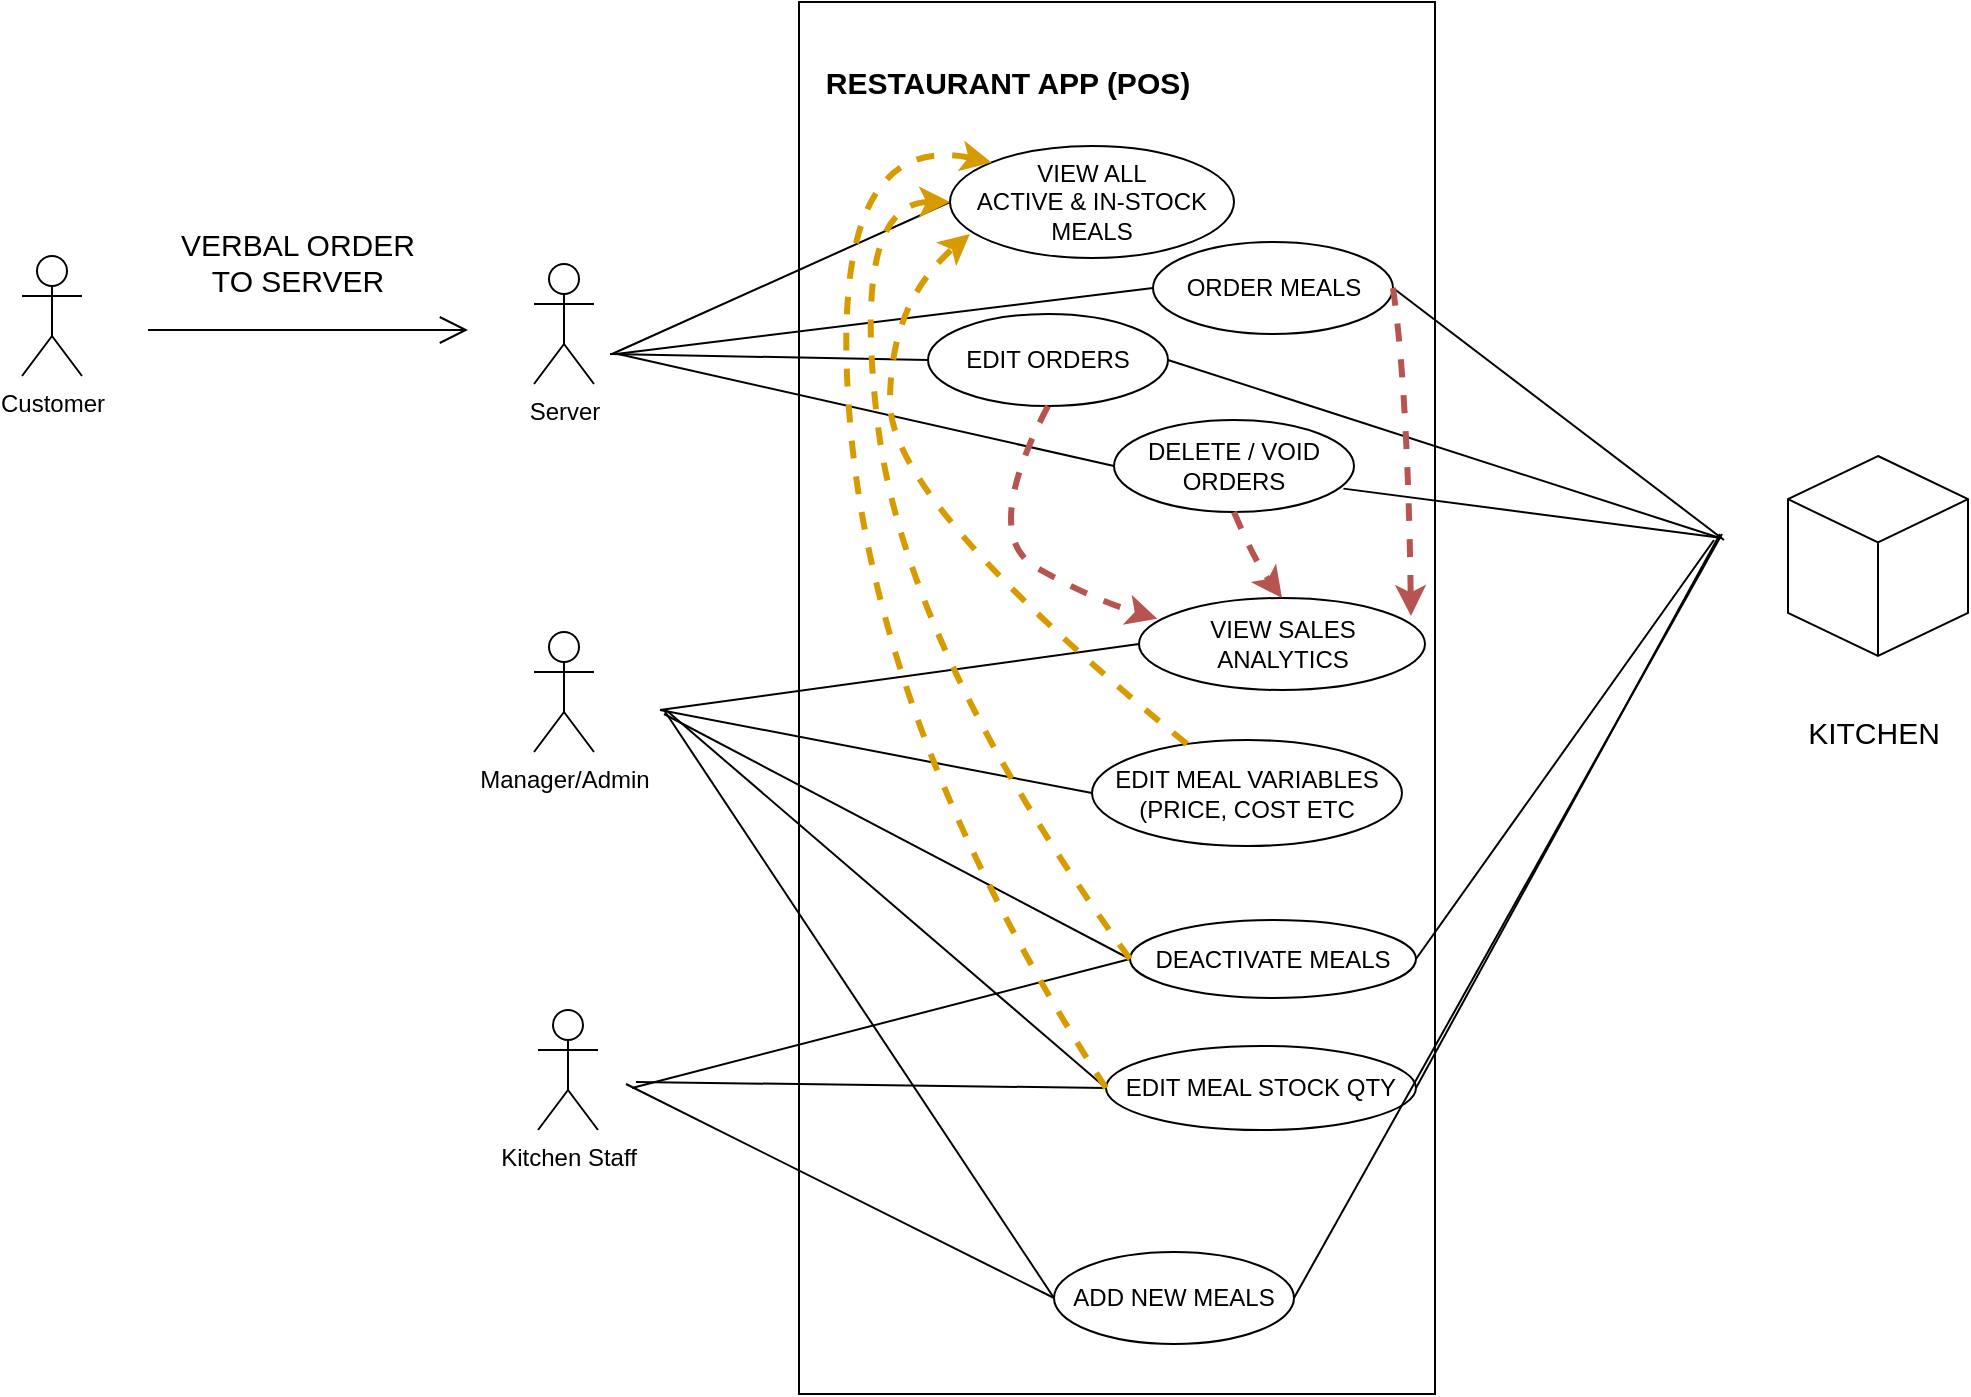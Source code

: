 <mxfile version="13.9.6" type="github">
  <diagram id="jMXvhR3mQ0N-Q9TLe7rR" name="Page-1">
    <mxGraphModel dx="1460" dy="654" grid="0" gridSize="10" guides="1" tooltips="1" connect="1" arrows="1" fold="1" page="0" pageScale="1" pageWidth="827" pageHeight="1169" math="0" shadow="0">
      <root>
        <mxCell id="0" />
        <mxCell id="1" parent="0" />
        <mxCell id="jPe0aafQRGD7vMAdwXYg-1" value="Server" style="shape=umlActor;verticalLabelPosition=bottom;verticalAlign=top;html=1;outlineConnect=0;" vertex="1" parent="1">
          <mxGeometry x="238" y="197" width="30" height="60" as="geometry" />
        </mxCell>
        <mxCell id="jPe0aafQRGD7vMAdwXYg-2" value="Customer" style="shape=umlActor;verticalLabelPosition=bottom;verticalAlign=top;html=1;outlineConnect=0;" vertex="1" parent="1">
          <mxGeometry x="-18" y="193" width="30" height="60" as="geometry" />
        </mxCell>
        <mxCell id="jPe0aafQRGD7vMAdwXYg-6" value="Manager/Admin" style="shape=umlActor;verticalLabelPosition=bottom;verticalAlign=top;html=1;outlineConnect=0;" vertex="1" parent="1">
          <mxGeometry x="238" y="381" width="30" height="60" as="geometry" />
        </mxCell>
        <mxCell id="jPe0aafQRGD7vMAdwXYg-7" value="Kitchen Staff" style="shape=umlActor;verticalLabelPosition=bottom;verticalAlign=top;html=1;outlineConnect=0;" vertex="1" parent="1">
          <mxGeometry x="240" y="570" width="30" height="60" as="geometry" />
        </mxCell>
        <mxCell id="jPe0aafQRGD7vMAdwXYg-8" value="" style="html=1;whiteSpace=wrap;shape=isoCube2;backgroundOutline=1;isoAngle=15;" vertex="1" parent="1">
          <mxGeometry x="865" y="293" width="90" height="100" as="geometry" />
        </mxCell>
        <mxCell id="jPe0aafQRGD7vMAdwXYg-9" value="&lt;font style=&quot;font-size: 15px&quot;&gt;KITCHEN&lt;/font&gt;" style="text;html=1;strokeColor=none;fillColor=none;align=center;verticalAlign=middle;whiteSpace=wrap;rounded=0;" vertex="1" parent="1">
          <mxGeometry x="888" y="421" width="40" height="20" as="geometry" />
        </mxCell>
        <mxCell id="jPe0aafQRGD7vMAdwXYg-13" value="" style="rounded=0;whiteSpace=wrap;html=1;" vertex="1" parent="1">
          <mxGeometry x="370.5" y="66" width="318" height="696" as="geometry" />
        </mxCell>
        <mxCell id="jPe0aafQRGD7vMAdwXYg-14" value="&lt;b&gt;&lt;font style=&quot;font-size: 15px&quot;&gt;RESTAURANT APP (POS)&lt;/font&gt;&lt;/b&gt;" style="text;html=1;strokeColor=none;fillColor=none;align=center;verticalAlign=middle;whiteSpace=wrap;rounded=0;" vertex="1" parent="1">
          <mxGeometry x="378" y="96" width="194" height="20" as="geometry" />
        </mxCell>
        <mxCell id="jPe0aafQRGD7vMAdwXYg-15" value="VIEW ALL &lt;br&gt;ACTIVE &amp;amp; IN-STOCK MEALS" style="ellipse;whiteSpace=wrap;html=1;" vertex="1" parent="1">
          <mxGeometry x="446" y="138" width="142" height="56" as="geometry" />
        </mxCell>
        <mxCell id="jPe0aafQRGD7vMAdwXYg-16" value="ORDER MEALS" style="ellipse;whiteSpace=wrap;html=1;" vertex="1" parent="1">
          <mxGeometry x="547.5" y="186" width="120" height="46" as="geometry" />
        </mxCell>
        <mxCell id="jPe0aafQRGD7vMAdwXYg-19" value="&lt;font style=&quot;font-size: 15px&quot;&gt;VERBAL ORDER TO SERVER&lt;/font&gt;" style="text;html=1;strokeColor=none;fillColor=none;align=center;verticalAlign=middle;whiteSpace=wrap;rounded=0;" vertex="1" parent="1">
          <mxGeometry x="52" y="186" width="136" height="20" as="geometry" />
        </mxCell>
        <mxCell id="jPe0aafQRGD7vMAdwXYg-20" value="" style="endArrow=open;endFill=1;endSize=12;html=1;" edge="1" parent="1">
          <mxGeometry width="160" relative="1" as="geometry">
            <mxPoint x="45" y="230" as="sourcePoint" />
            <mxPoint x="205" y="230" as="targetPoint" />
          </mxGeometry>
        </mxCell>
        <mxCell id="jPe0aafQRGD7vMAdwXYg-24" value="" style="endArrow=none;html=1;entryX=0;entryY=0.5;entryDx=0;entryDy=0;" edge="1" parent="1" target="jPe0aafQRGD7vMAdwXYg-15">
          <mxGeometry width="50" height="50" relative="1" as="geometry">
            <mxPoint x="277" y="242" as="sourcePoint" />
            <mxPoint x="300" y="252" as="targetPoint" />
          </mxGeometry>
        </mxCell>
        <mxCell id="jPe0aafQRGD7vMAdwXYg-25" value="" style="endArrow=none;html=1;entryX=0;entryY=0.5;entryDx=0;entryDy=0;" edge="1" parent="1" target="jPe0aafQRGD7vMAdwXYg-16">
          <mxGeometry width="50" height="50" relative="1" as="geometry">
            <mxPoint x="279" y="242" as="sourcePoint" />
            <mxPoint x="456" y="176" as="targetPoint" />
          </mxGeometry>
        </mxCell>
        <mxCell id="jPe0aafQRGD7vMAdwXYg-26" value="EDIT ORDERS" style="ellipse;whiteSpace=wrap;html=1;" vertex="1" parent="1">
          <mxGeometry x="435" y="222" width="120" height="46" as="geometry" />
        </mxCell>
        <mxCell id="jPe0aafQRGD7vMAdwXYg-27" value="" style="endArrow=none;html=1;entryX=0;entryY=0.5;entryDx=0;entryDy=0;" edge="1" parent="1" target="jPe0aafQRGD7vMAdwXYg-26">
          <mxGeometry width="50" height="50" relative="1" as="geometry">
            <mxPoint x="276" y="242" as="sourcePoint" />
            <mxPoint x="532" y="234" as="targetPoint" />
          </mxGeometry>
        </mxCell>
        <mxCell id="jPe0aafQRGD7vMAdwXYg-28" value="DELETE / VOID ORDERS" style="ellipse;whiteSpace=wrap;html=1;" vertex="1" parent="1">
          <mxGeometry x="528" y="275" width="120" height="46" as="geometry" />
        </mxCell>
        <mxCell id="jPe0aafQRGD7vMAdwXYg-29" value="" style="endArrow=none;html=1;entryX=0;entryY=0.5;entryDx=0;entryDy=0;" edge="1" parent="1" target="jPe0aafQRGD7vMAdwXYg-28">
          <mxGeometry width="50" height="50" relative="1" as="geometry">
            <mxPoint x="280" y="242" as="sourcePoint" />
            <mxPoint x="418" y="266" as="targetPoint" />
          </mxGeometry>
        </mxCell>
        <mxCell id="jPe0aafQRGD7vMAdwXYg-30" value="ADD NEW MEALS" style="ellipse;whiteSpace=wrap;html=1;" vertex="1" parent="1">
          <mxGeometry x="498" y="691" width="120" height="46" as="geometry" />
        </mxCell>
        <mxCell id="jPe0aafQRGD7vMAdwXYg-31" value="DEACTIVATE MEALS" style="ellipse;whiteSpace=wrap;html=1;" vertex="1" parent="1">
          <mxGeometry x="536" y="525" width="143" height="39" as="geometry" />
        </mxCell>
        <mxCell id="jPe0aafQRGD7vMAdwXYg-32" value="EDIT MEAL VARIABLES (PRICE, COST ETC" style="ellipse;whiteSpace=wrap;html=1;" vertex="1" parent="1">
          <mxGeometry x="517" y="435" width="155" height="53" as="geometry" />
        </mxCell>
        <mxCell id="jPe0aafQRGD7vMAdwXYg-33" value="VIEW SALES ANALYTICS" style="ellipse;whiteSpace=wrap;html=1;" vertex="1" parent="1">
          <mxGeometry x="540.5" y="364" width="143" height="46" as="geometry" />
        </mxCell>
        <mxCell id="jPe0aafQRGD7vMAdwXYg-34" value="" style="endArrow=none;html=1;entryX=0;entryY=0.5;entryDx=0;entryDy=0;" edge="1" parent="1" target="jPe0aafQRGD7vMAdwXYg-30">
          <mxGeometry width="50" height="50" relative="1" as="geometry">
            <mxPoint x="303" y="420" as="sourcePoint" />
            <mxPoint x="530.0" y="314" as="targetPoint" />
          </mxGeometry>
        </mxCell>
        <mxCell id="jPe0aafQRGD7vMAdwXYg-35" value="" style="endArrow=none;html=1;entryX=0;entryY=0.5;entryDx=0;entryDy=0;" edge="1" parent="1" target="jPe0aafQRGD7vMAdwXYg-32">
          <mxGeometry width="50" height="50" relative="1" as="geometry">
            <mxPoint x="301" y="420" as="sourcePoint" />
            <mxPoint x="393.0" y="373" as="targetPoint" />
          </mxGeometry>
        </mxCell>
        <mxCell id="jPe0aafQRGD7vMAdwXYg-36" value="" style="endArrow=none;html=1;entryX=0;entryY=0.5;entryDx=0;entryDy=0;" edge="1" parent="1" target="jPe0aafQRGD7vMAdwXYg-31">
          <mxGeometry width="50" height="50" relative="1" as="geometry">
            <mxPoint x="303" y="422" as="sourcePoint" />
            <mxPoint x="506.0" y="403.5" as="targetPoint" />
          </mxGeometry>
        </mxCell>
        <mxCell id="jPe0aafQRGD7vMAdwXYg-37" value="" style="endArrow=none;html=1;entryX=0;entryY=0.5;entryDx=0;entryDy=0;" edge="1" parent="1" target="jPe0aafQRGD7vMAdwXYg-33">
          <mxGeometry width="50" height="50" relative="1" as="geometry">
            <mxPoint x="301" y="420" as="sourcePoint" />
            <mxPoint x="395.0" y="452.5" as="targetPoint" />
          </mxGeometry>
        </mxCell>
        <mxCell id="jPe0aafQRGD7vMAdwXYg-38" value="EDIT MEAL STOCK QTY" style="ellipse;whiteSpace=wrap;html=1;" vertex="1" parent="1">
          <mxGeometry x="524" y="588" width="155" height="42" as="geometry" />
        </mxCell>
        <mxCell id="jPe0aafQRGD7vMAdwXYg-39" value="" style="endArrow=none;html=1;entryX=0;entryY=0.5;entryDx=0;entryDy=0;" edge="1" parent="1" target="jPe0aafQRGD7vMAdwXYg-38">
          <mxGeometry width="50" height="50" relative="1" as="geometry">
            <mxPoint x="304" y="420" as="sourcePoint" />
            <mxPoint x="512.5" y="401.5" as="targetPoint" />
          </mxGeometry>
        </mxCell>
        <mxCell id="jPe0aafQRGD7vMAdwXYg-40" value="" style="endArrow=none;html=1;entryX=0;entryY=0.5;entryDx=0;entryDy=0;" edge="1" parent="1" target="jPe0aafQRGD7vMAdwXYg-30">
          <mxGeometry width="50" height="50" relative="1" as="geometry">
            <mxPoint x="284" y="607" as="sourcePoint" />
            <mxPoint x="473" y="625" as="targetPoint" />
          </mxGeometry>
        </mxCell>
        <mxCell id="jPe0aafQRGD7vMAdwXYg-41" value="" style="endArrow=none;html=1;entryX=0;entryY=0.5;entryDx=0;entryDy=0;" edge="1" parent="1" target="jPe0aafQRGD7vMAdwXYg-38">
          <mxGeometry width="50" height="50" relative="1" as="geometry">
            <mxPoint x="289" y="606" as="sourcePoint" />
            <mxPoint x="483" y="635" as="targetPoint" />
          </mxGeometry>
        </mxCell>
        <mxCell id="jPe0aafQRGD7vMAdwXYg-42" value="" style="endArrow=none;html=1;entryX=0;entryY=0.5;entryDx=0;entryDy=0;" edge="1" parent="1" target="jPe0aafQRGD7vMAdwXYg-31">
          <mxGeometry width="50" height="50" relative="1" as="geometry">
            <mxPoint x="287" y="609" as="sourcePoint" />
            <mxPoint x="466.0" y="583" as="targetPoint" />
          </mxGeometry>
        </mxCell>
        <mxCell id="jPe0aafQRGD7vMAdwXYg-47" value="" style="endArrow=none;html=1;exitX=1;exitY=0.5;exitDx=0;exitDy=0;" edge="1" parent="1" source="jPe0aafQRGD7vMAdwXYg-16">
          <mxGeometry width="50" height="50" relative="1" as="geometry">
            <mxPoint x="290" y="252" as="sourcePoint" />
            <mxPoint x="833" y="335" as="targetPoint" />
          </mxGeometry>
        </mxCell>
        <mxCell id="jPe0aafQRGD7vMAdwXYg-48" value="" style="endArrow=none;html=1;exitX=1;exitY=0.5;exitDx=0;exitDy=0;" edge="1" parent="1" source="jPe0aafQRGD7vMAdwXYg-26">
          <mxGeometry width="50" height="50" relative="1" as="geometry">
            <mxPoint x="652.0" y="234.0" as="sourcePoint" />
            <mxPoint x="831" y="334" as="targetPoint" />
          </mxGeometry>
        </mxCell>
        <mxCell id="jPe0aafQRGD7vMAdwXYg-49" value="" style="endArrow=none;html=1;exitX=0.956;exitY=0.746;exitDx=0;exitDy=0;exitPerimeter=0;" edge="1" parent="1" source="jPe0aafQRGD7vMAdwXYg-28">
          <mxGeometry width="50" height="50" relative="1" as="geometry">
            <mxPoint x="538.0" y="266" as="sourcePoint" />
            <mxPoint x="832" y="334" as="targetPoint" />
          </mxGeometry>
        </mxCell>
        <mxCell id="jPe0aafQRGD7vMAdwXYg-50" value="" style="endArrow=none;html=1;exitX=1;exitY=0.5;exitDx=0;exitDy=0;" edge="1" parent="1" source="jPe0aafQRGD7vMAdwXYg-31">
          <mxGeometry width="50" height="50" relative="1" as="geometry">
            <mxPoint x="622.72" y="333.316" as="sourcePoint" />
            <mxPoint x="828" y="335" as="targetPoint" />
          </mxGeometry>
        </mxCell>
        <mxCell id="jPe0aafQRGD7vMAdwXYg-51" value="" style="endArrow=none;html=1;exitX=1;exitY=0.5;exitDx=0;exitDy=0;" edge="1" parent="1" source="jPe0aafQRGD7vMAdwXYg-38">
          <mxGeometry width="50" height="50" relative="1" as="geometry">
            <mxPoint x="611.0" y="535.5" as="sourcePoint" />
            <mxPoint x="831" y="332" as="targetPoint" />
          </mxGeometry>
        </mxCell>
        <mxCell id="jPe0aafQRGD7vMAdwXYg-52" value="" style="endArrow=none;html=1;exitX=1;exitY=0.5;exitDx=0;exitDy=0;" edge="1" parent="1" source="jPe0aafQRGD7vMAdwXYg-30">
          <mxGeometry width="50" height="50" relative="1" as="geometry">
            <mxPoint x="621.0" y="583" as="sourcePoint" />
            <mxPoint x="832" y="332" as="targetPoint" />
          </mxGeometry>
        </mxCell>
        <mxCell id="jPe0aafQRGD7vMAdwXYg-56" value="" style="curved=1;endArrow=classic;html=1;exitX=1;exitY=0.5;exitDx=0;exitDy=0;entryX=0.951;entryY=0.196;entryDx=0;entryDy=0;entryPerimeter=0;fillColor=#f8cecc;dashed=1;strokeColor=#B85450;strokeWidth=3;" edge="1" parent="1" source="jPe0aafQRGD7vMAdwXYg-16" target="jPe0aafQRGD7vMAdwXYg-33">
          <mxGeometry width="50" height="50" relative="1" as="geometry">
            <mxPoint x="625" y="443" as="sourcePoint" />
            <mxPoint x="675" y="393" as="targetPoint" />
            <Array as="points">
              <mxPoint x="675" y="262" />
            </Array>
          </mxGeometry>
        </mxCell>
        <mxCell id="jPe0aafQRGD7vMAdwXYg-58" value="" style="curved=1;endArrow=classic;html=1;exitX=0.5;exitY=1;exitDx=0;exitDy=0;fillColor=#f8cecc;dashed=1;strokeColor=#B85450;strokeWidth=3;entryX=0.064;entryY=0.225;entryDx=0;entryDy=0;entryPerimeter=0;" edge="1" parent="1" source="jPe0aafQRGD7vMAdwXYg-26" target="jPe0aafQRGD7vMAdwXYg-33">
          <mxGeometry width="50" height="50" relative="1" as="geometry">
            <mxPoint x="568" y="345.0" as="sourcePoint" />
            <mxPoint x="561.02" y="386.824" as="targetPoint" />
            <Array as="points">
              <mxPoint x="461" y="333" />
              <mxPoint x="518" y="365" />
            </Array>
          </mxGeometry>
        </mxCell>
        <mxCell id="jPe0aafQRGD7vMAdwXYg-59" value="" style="curved=1;endArrow=classic;html=1;exitX=0.5;exitY=1;exitDx=0;exitDy=0;fillColor=#f8cecc;dashed=1;strokeColor=#B85450;strokeWidth=3;entryX=0.5;entryY=0;entryDx=0;entryDy=0;" edge="1" parent="1" source="jPe0aafQRGD7vMAdwXYg-28" target="jPe0aafQRGD7vMAdwXYg-33">
          <mxGeometry width="50" height="50" relative="1" as="geometry">
            <mxPoint x="478" y="289.0" as="sourcePoint" />
            <mxPoint x="538.152" y="393.35" as="targetPoint" />
            <Array as="points">
              <mxPoint x="598" y="345" />
            </Array>
          </mxGeometry>
        </mxCell>
        <mxCell id="jPe0aafQRGD7vMAdwXYg-60" value="" style="curved=1;endArrow=classic;html=1;fillColor=#ffe6cc;dashed=1;strokeColor=#d79b00;strokeWidth=3;entryX=0.07;entryY=0.786;entryDx=0;entryDy=0;entryPerimeter=0;" edge="1" parent="1" source="jPe0aafQRGD7vMAdwXYg-32" target="jPe0aafQRGD7vMAdwXYg-15">
          <mxGeometry width="50" height="50" relative="1" as="geometry">
            <mxPoint x="478" y="289.0" as="sourcePoint" />
            <mxPoint x="538.152" y="393.35" as="targetPoint" />
            <Array as="points">
              <mxPoint x="416" y="316" />
              <mxPoint x="416" y="216" />
            </Array>
          </mxGeometry>
        </mxCell>
        <mxCell id="jPe0aafQRGD7vMAdwXYg-61" value="" style="curved=1;endArrow=classic;html=1;fillColor=#ffe6cc;dashed=1;strokeColor=#d79b00;strokeWidth=3;exitX=0;exitY=0.5;exitDx=0;exitDy=0;" edge="1" parent="1" source="jPe0aafQRGD7vMAdwXYg-31" target="jPe0aafQRGD7vMAdwXYg-15">
          <mxGeometry width="50" height="50" relative="1" as="geometry">
            <mxPoint x="462" y="550" as="sourcePoint" />
            <mxPoint x="440" y="166" as="targetPoint" />
            <Array as="points">
              <mxPoint x="424" y="390" />
              <mxPoint x="396" y="166" />
            </Array>
          </mxGeometry>
        </mxCell>
        <mxCell id="jPe0aafQRGD7vMAdwXYg-62" value="" style="curved=1;endArrow=classic;html=1;fillColor=#ffe6cc;dashed=1;strokeColor=#d79b00;strokeWidth=3;entryX=0;entryY=0;entryDx=0;entryDy=0;exitX=0;exitY=0.5;exitDx=0;exitDy=0;" edge="1" parent="1" source="jPe0aafQRGD7vMAdwXYg-38" target="jPe0aafQRGD7vMAdwXYg-15">
          <mxGeometry width="50" height="50" relative="1" as="geometry">
            <mxPoint x="472" y="560" as="sourcePoint" />
            <mxPoint x="477.153" y="156.061" as="targetPoint" />
            <Array as="points">
              <mxPoint x="411" y="435" />
              <mxPoint x="382" y="128" />
            </Array>
          </mxGeometry>
        </mxCell>
      </root>
    </mxGraphModel>
  </diagram>
</mxfile>
